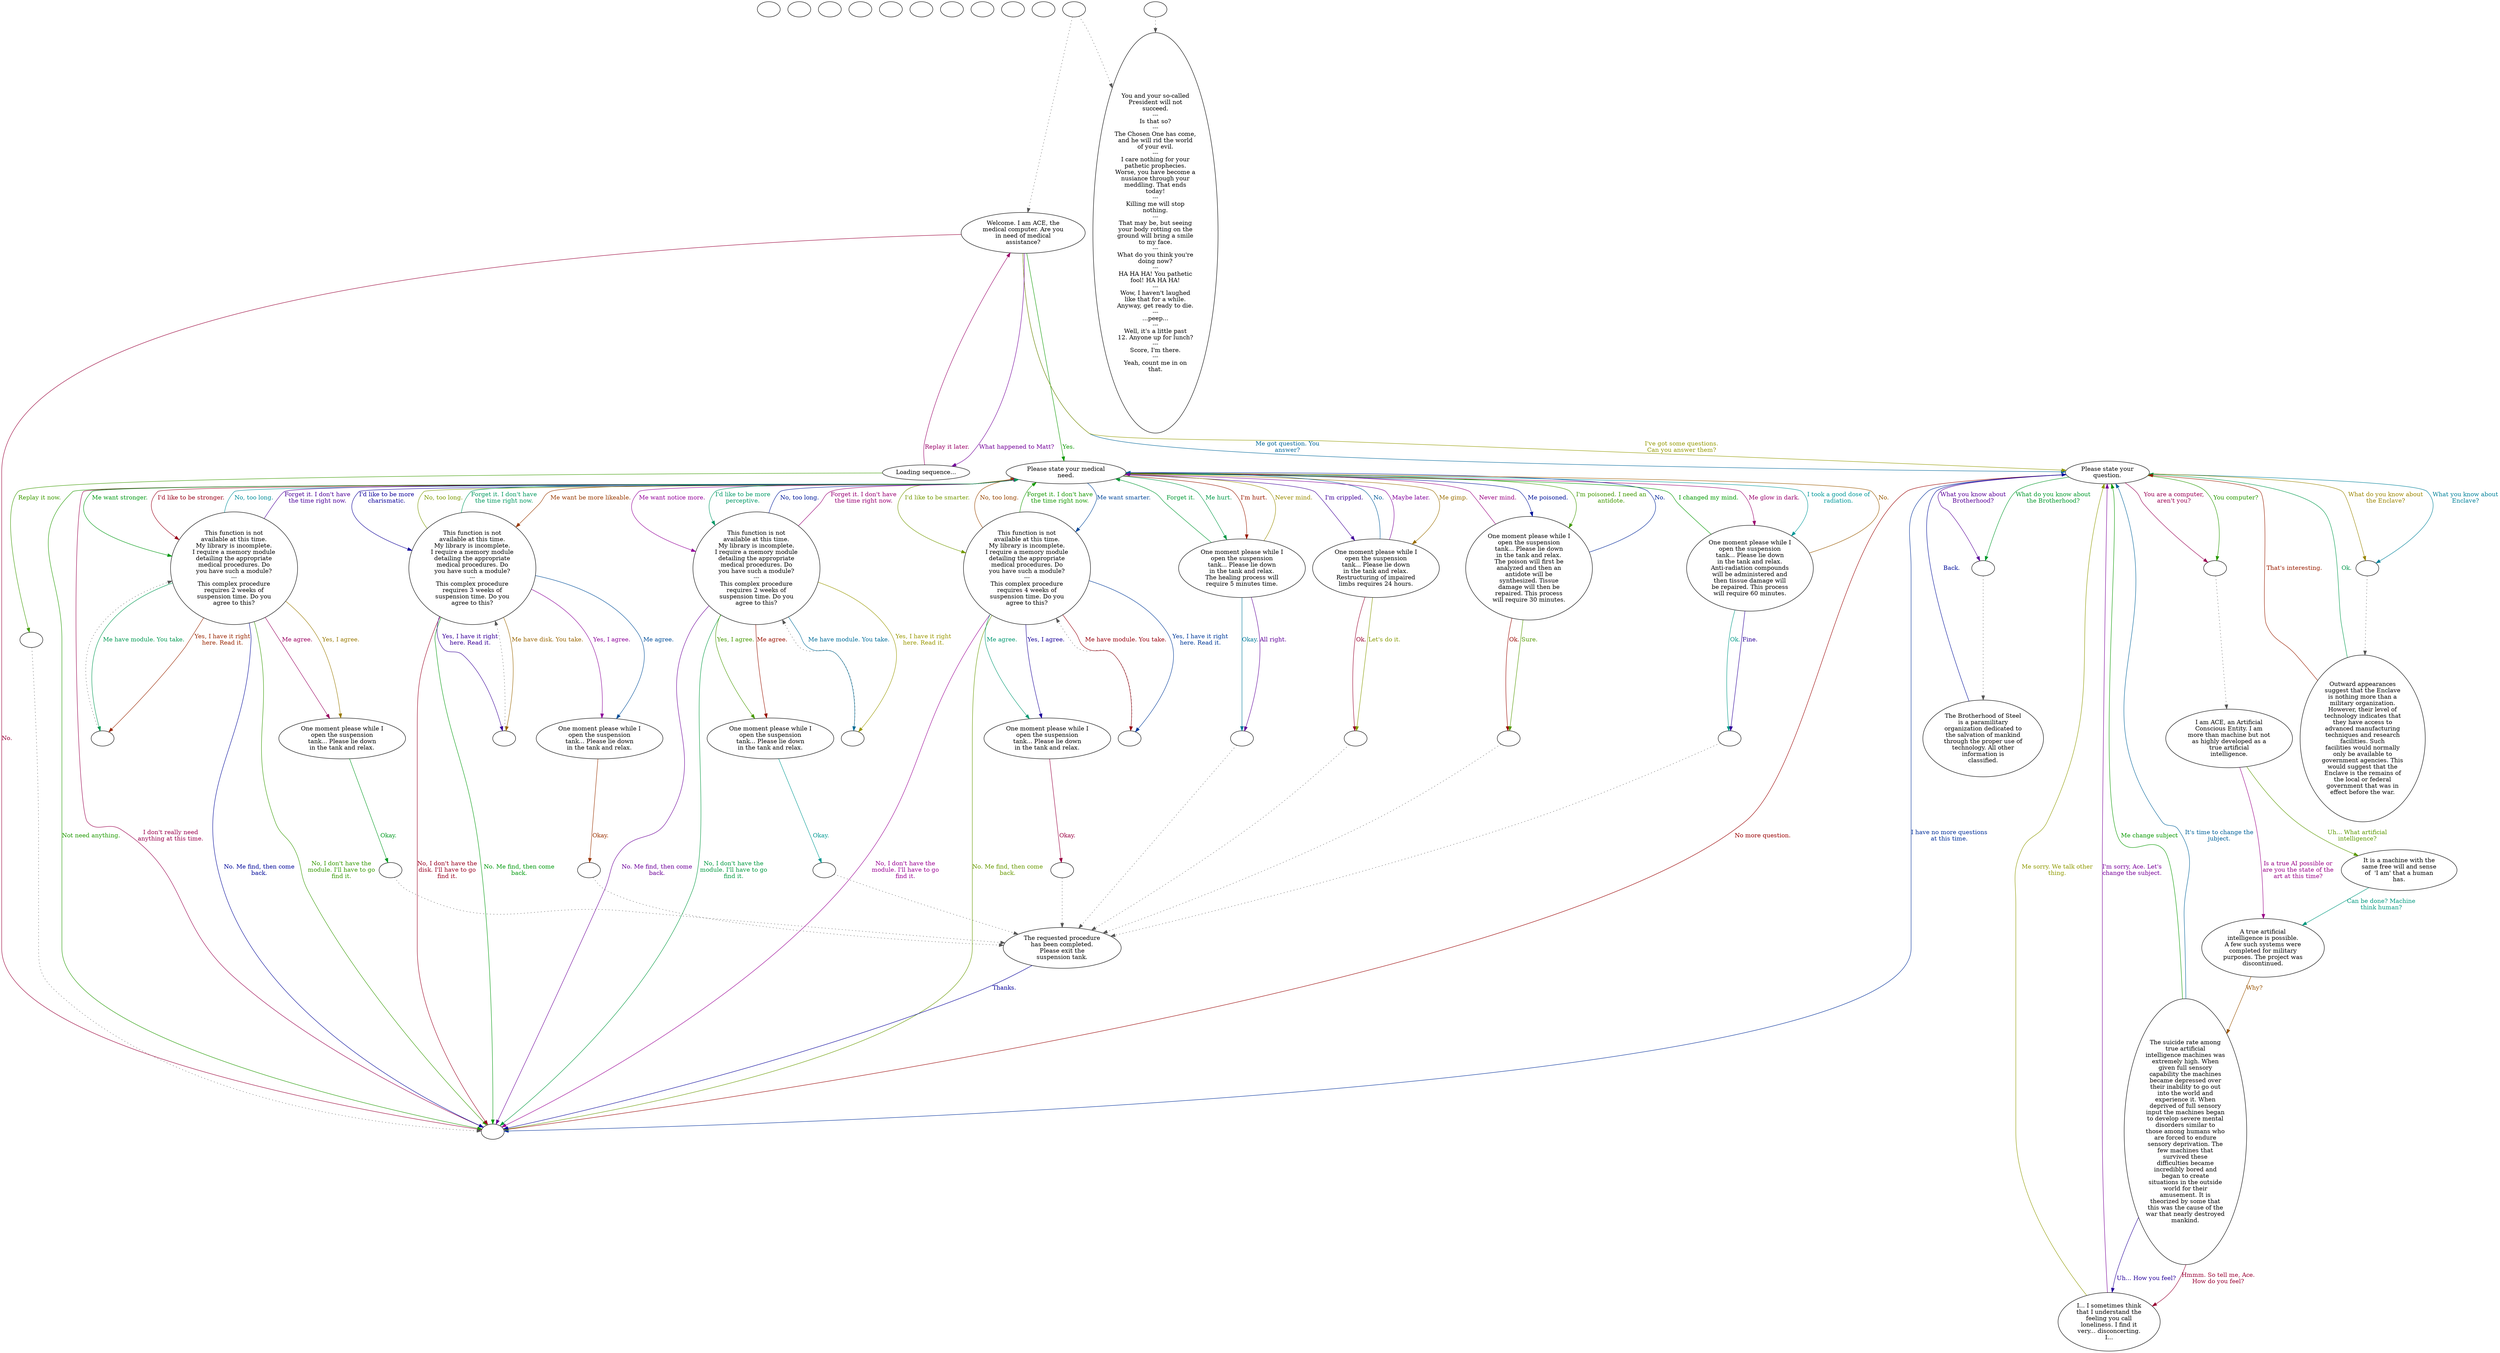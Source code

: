 digraph fsface {
  "checkPartyMembersNearDoor" [style=filled       fillcolor="#FFFFFF"       color="#000000"]
  "checkPartyMembersNearDoor" [label=""]
  "start" [style=filled       fillcolor="#FFFFFF"       color="#000000"]
  "start" [label=""]
  "use_p_proc" [style=filled       fillcolor="#FFFFFF"       color="#000000"]
  "use_p_proc" [label=""]
  "look_at_p_proc" [style=filled       fillcolor="#FFFFFF"       color="#000000"]
  "look_at_p_proc" [label=""]
  "description_p_proc" [style=filled       fillcolor="#FFFFFF"       color="#000000"]
  "description_p_proc" [label=""]
  "use_skill_on_p_proc" [style=filled       fillcolor="#FFFFFF"       color="#000000"]
  "use_skill_on_p_proc" [label=""]
  "use_obj_on_p_proc" [style=filled       fillcolor="#FFFFFF"       color="#000000"]
  "use_obj_on_p_proc" [label=""]
  "damage_p_proc" [style=filled       fillcolor="#FFFFFF"       color="#000000"]
  "damage_p_proc" [label=""]
  "map_enter_p_proc" [style=filled       fillcolor="#FFFFFF"       color="#000000"]
  "map_enter_p_proc" [label=""]
  "map_update_p_proc" [style=filled       fillcolor="#FFFFFF"       color="#000000"]
  "map_update_p_proc" [label=""]
  "talk_p_proc" [style=filled       fillcolor="#FFFFFF"       color="#000000"]
  "talk_p_proc" -> "Node001" [style=dotted color="#555555"]
  "talk_p_proc" -> "sequence" [style=dotted color="#555555"]
  "talk_p_proc" [label=""]
  "Node001" [style=filled       fillcolor="#FFFFFF"       color="#000000"]
  "Node001" [label="Welcome. I am ACE, the\nmedical computer. Are you\nin need of medical\nassistance?"]
  "Node001" -> "Node002" [label="Yes." color="#0C9900" fontcolor="#0C9900"]
  "Node001" -> "Node999" [label="No." color="#990039" fontcolor="#990039"]
  "Node001" -> "Node016" [label="Me got question. You\nanswer?" color="#006699" fontcolor="#006699"]
  "Node001" -> "Node016" [label="I've got some questions.\nCan you answer them?" color="#929900" fontcolor="#929900"]
  "Node001" -> "Node024" [label="What happened to Matt?" color="#730099" fontcolor="#730099"]
  "Node002" [style=filled       fillcolor="#FFFFFF"       color="#000000"]
  "Node002" [label="Please state your medical\nneed."]
  "Node002" -> "Node003" [label="Me hurt." color="#009946" fontcolor="#009946"]
  "Node002" -> "Node003" [label="I'm hurt." color="#991A00" fontcolor="#991A00"]
  "Node002" -> "Node004" [label="Me poisoned." color="#001399" fontcolor="#001399"]
  "Node002" -> "Node004" [label="I'm poisoned. I need an\nantidote." color="#409900" fontcolor="#409900"]
  "Node002" -> "Node005" [label="Me glow in dark." color="#99006C" fontcolor="#99006C"]
  "Node002" -> "Node005" [label="I took a good dose of\nradiation." color="#009999" fontcolor="#009999"]
  "Node002" -> "Node006" [label="Me gimp." color="#996D00" fontcolor="#996D00"]
  "Node002" -> "Node006" [label="I'm crippled." color="#400099" fontcolor="#400099"]
  "Node002" -> "Node007" [label="Me want stronger." color="#009913" fontcolor="#009913"]
  "Node002" -> "Node007" [label="I'd like to be stronger." color="#990019" fontcolor="#990019"]
  "Node002" -> "Node009" [label="Me want smarter." color="#004699" fontcolor="#004699"]
  "Node002" -> "Node009" [label="I'd like to be smarter." color="#739900" fontcolor="#739900"]
  "Node002" -> "Node011" [label="Me want notice more." color="#930099" fontcolor="#930099"]
  "Node002" -> "Node011" [label="I'd like to be more\nperceptive." color="#009966" fontcolor="#009966"]
  "Node002" -> "Node013" [label="Me want be more likeable." color="#993900" fontcolor="#993900"]
  "Node002" -> "Node013" [label="I'd like to be more\ncharismatic." color="#0D0099" fontcolor="#0D0099"]
  "Node002" -> "Node999" [label="Not need anything." color="#209900" fontcolor="#209900"]
  "Node002" -> "Node999" [label="I don't really need\nanything at this time." color="#99004D" fontcolor="#99004D"]
  "Node003" [style=filled       fillcolor="#FFFFFF"       color="#000000"]
  "Node003" [label="One moment please while I\nopen the suspension\ntank... Please lie down\nin the tank and relax.\nThe healing process will\nrequire 5 minutes time."]
  "Node003" -> "NodeHeal15" [label="Okay." color="#007999" fontcolor="#007999"]
  "Node003" -> "Node002" [label="Never mind." color="#998C00" fontcolor="#998C00"]
  "Node003" -> "NodeHeal15" [label="All right." color="#5F0099" fontcolor="#5F0099"]
  "Node003" -> "Node002" [label="Forget it." color="#009933" fontcolor="#009933"]
  "Node004" [style=filled       fillcolor="#FFFFFF"       color="#000000"]
  "Node004" [label="One moment please while I\nopen the suspension\ntank... Please lie down\nin the tank and relax.\nThe poison will first be\nanalyzed and then an\nantidote will be\nsynthesized. Tissue\ndamage will then be\nrepaired. This process\nwill require 30 minutes."]
  "Node004" -> "NodePois15" [label="Ok." color="#990600" fontcolor="#990600"]
  "Node004" -> "Node002" [label="No." color="#002699" fontcolor="#002699"]
  "Node004" -> "NodePois15" [label="Sure." color="#539900" fontcolor="#539900"]
  "Node004" -> "Node002" [label="Never mind." color="#990080" fontcolor="#990080"]
  "Node005" [style=filled       fillcolor="#FFFFFF"       color="#000000"]
  "Node005" [label="One moment please while I\nopen the suspension\ntank... Please lie down\nin the tank and relax.\nAnti-radiation compounds\nwill be administered and\nthen tissue damage will\nbe repaired. This process\nwill require 60 minutes."]
  "Node005" -> "NodeRad15" [label="Ok." color="#009986" fontcolor="#009986"]
  "Node005" -> "Node002" [label="No." color="#995900" fontcolor="#995900"]
  "Node005" -> "NodeRad15" [label="Fine." color="#2C0099" fontcolor="#2C0099"]
  "Node005" -> "Node002" [label="I changed my mind." color="#009900" fontcolor="#009900"]
  "Node006" [style=filled       fillcolor="#FFFFFF"       color="#000000"]
  "Node006" [label="One moment please while I\nopen the suspension\ntank... Please lie down\nin the tank and relax.\nRestructuring of impaired\nlimbs requires 24 hours."]
  "Node006" -> "NodeCrip15" [label="Ok." color="#99002D" fontcolor="#99002D"]
  "Node006" -> "Node002" [label="No." color="#005A99" fontcolor="#005A99"]
  "Node006" -> "NodeCrip15" [label="Let's do it." color="#869900" fontcolor="#869900"]
  "Node006" -> "Node002" [label="Maybe later." color="#7F0099" fontcolor="#7F0099"]
  "Node007" [style=filled       fillcolor="#FFFFFF"       color="#000000"]
  "Node007" [label="This function is not\navailable at this time.\nMy library is incomplete.\nI require a memory module\ndetailing the appropriate\nmedical procedures. Do\nyou have such a module?\n---\nThis complex procedure\nrequires 2 weeks of\nsuspension time. Do you\nagree to this?"]
  "Node007" -> "Node007s" [label="Me have module. You take." color="#009952" fontcolor="#009952"]
  "Node007" -> "Node007s" [label="Yes, I have it right\nhere. Read it." color="#992600" fontcolor="#992600"]
  "Node007" -> "Node999" [label="No. Me find, then come\nback." color="#000799" fontcolor="#000799"]
  "Node007" -> "Node999" [label="No, I don't have the\nmodule. I'll have to go\nfind it." color="#339900" fontcolor="#339900"]
  "Node007" -> "Node008" [label="Me agree." color="#990060" fontcolor="#990060"]
  "Node007" -> "Node002" [label="No, too long." color="#008D99" fontcolor="#008D99"]
  "Node007" -> "Node008" [label="Yes, I agree." color="#997900" fontcolor="#997900"]
  "Node007" -> "Node002" [label="Forget it. I don't have\nthe time right now." color="#4C0099" fontcolor="#4C0099"]
  "Node008" [style=filled       fillcolor="#FFFFFF"       color="#000000"]
  "Node008" [label="One moment please while I\nopen the suspension\ntank... Please lie down\nin the tank and relax."]
  "Node008" -> "NodeStr15" [label="Okay." color="#00991F" fontcolor="#00991F"]
  "Node009" [style=filled       fillcolor="#FFFFFF"       color="#000000"]
  "Node009" [label="This function is not\navailable at this time.\nMy library is incomplete.\nI require a memory module\ndetailing the appropriate\nmedical procedures. Do\nyou have such a module?\n---\nThis complex procedure\nrequires 4 weeks of\nsuspension time. Do you\nagree to this?"]
  "Node009" -> "Node009s" [label="Me have module. You take." color="#99000D" fontcolor="#99000D"]
  "Node009" -> "Node009s" [label="Yes, I have it right\nhere. Read it." color="#003A99" fontcolor="#003A99"]
  "Node009" -> "Node999" [label="No. Me find, then come\nback." color="#679900" fontcolor="#679900"]
  "Node009" -> "Node999" [label="No, I don't have the\nmodule. I'll have to go\nfind it." color="#990093" fontcolor="#990093"]
  "Node009" -> "Node010" [label="Me agree." color="#009972" fontcolor="#009972"]
  "Node009" -> "Node002" [label="No, too long." color="#994500" fontcolor="#994500"]
  "Node009" -> "Node010" [label="Yes, I agree." color="#190099" fontcolor="#190099"]
  "Node009" -> "Node002" [label="Forget it. I don't have\nthe time right now." color="#149900" fontcolor="#149900"]
  "Node010" [style=filled       fillcolor="#FFFFFF"       color="#000000"]
  "Node010" [label="One moment please while I\nopen the suspension\ntank... Please lie down\nin the tank and relax."]
  "Node010" -> "NodeInt15" [label="Okay." color="#990041" fontcolor="#990041"]
  "Node011" [style=filled       fillcolor="#FFFFFF"       color="#000000"]
  "Node011" [label="This function is not\navailable at this time.\nMy library is incomplete.\nI require a memory module\ndetailing the appropriate\nmedical procedures. Do\nyou have such a module?\n---\nThis complex procedure\nrequires 2 weeks of\nsuspension time. Do you\nagree to this?"]
  "Node011" -> "Node011s" [label="Me have module. You take." color="#006D99" fontcolor="#006D99"]
  "Node011" -> "Node011s" [label="Yes, I have it right\nhere. Read it." color="#999800" fontcolor="#999800"]
  "Node011" -> "Node999" [label="No. Me find, then come\nback." color="#6C0099" fontcolor="#6C0099"]
  "Node011" -> "Node999" [label="No, I don't have the\nmodule. I'll have to go\nfind it." color="#00993F" fontcolor="#00993F"]
  "Node011" -> "Node012" [label="Me agree." color="#991200" fontcolor="#991200"]
  "Node011" -> "Node002" [label="No, too long." color="#001A99" fontcolor="#001A99"]
  "Node011" -> "Node012" [label="Yes, I agree." color="#479900" fontcolor="#479900"]
  "Node011" -> "Node002" [label="Forget it. I don't have\nthe time right now." color="#990074" fontcolor="#990074"]
  "Node012" [style=filled       fillcolor="#FFFFFF"       color="#000000"]
  "Node012" [label="One moment please while I\nopen the suspension\ntank... Please lie down\nin the tank and relax."]
  "Node012" -> "NodePer15" [label="Okay." color="#009992" fontcolor="#009992"]
  "Node013" [style=filled       fillcolor="#FFFFFF"       color="#000000"]
  "Node013" [label="This function is not\navailable at this time.\nMy library is incomplete.\nI require a memory module\ndetailing the appropriate\nmedical procedures. Do\nyou have such a module?\n---\nThis complex procedure\nrequires 3 weeks of\nsuspension time. Do you\nagree to this?"]
  "Node013" -> "Node013s" [label="Me have disk. You take." color="#996500" fontcolor="#996500"]
  "Node013" -> "Node013s" [label="Yes, I have it right\nhere. Read it." color="#380099" fontcolor="#380099"]
  "Node013" -> "Node999" [label="No. Me find, then come\nback." color="#00990C" fontcolor="#00990C"]
  "Node013" -> "Node999" [label="No, I don't have the\ndisk. I'll have to go\nfind it." color="#990021" fontcolor="#990021"]
  "Node013" -> "Node014" [label="Me agree." color="#004E99" fontcolor="#004E99"]
  "Node013" -> "Node002" [label="No, too long." color="#7A9900" fontcolor="#7A9900"]
  "Node013" -> "Node014" [label="Yes, I agree." color="#8B0099" fontcolor="#8B0099"]
  "Node013" -> "Node002" [label="Forget it. I don't have\nthe time right now." color="#00995F" fontcolor="#00995F"]
  "Node014" [style=filled       fillcolor="#FFFFFF"       color="#000000"]
  "Node014" [label="One moment please while I\nopen the suspension\ntank... Please lie down\nin the tank and relax."]
  "Node014" -> "NodeChr15" [label="Okay." color="#993200" fontcolor="#993200"]
  "Node015" [style=filled       fillcolor="#FFFFFF"       color="#000000"]
  "Node015" [label="The requested procedure\nhas been completed.\nPlease exit the\nsuspension tank."]
  "Node015" -> "Node999" [label="Thanks." color="#050099" fontcolor="#050099"]
  "Node016" [style=filled       fillcolor="#FFFFFF"       color="#000000"]
  "Node016" [label="Please state your\nquestion."]
  "Node016" -> "Node017a" [label="You computer?" color="#279900" fontcolor="#279900"]
  "Node016" -> "Node017a" [label="You are a computer,\naren't you?" color="#990054" fontcolor="#990054"]
  "Node016" -> "Node022a" [label="What you know about\nEnclave?" color="#008199" fontcolor="#008199"]
  "Node016" -> "Node022a" [label="What do you know about\nthe Enclave?" color="#998500" fontcolor="#998500"]
  "Node016" -> "Node023a" [label="What you know about\nBrotherhood?" color="#580099" fontcolor="#580099"]
  "Node016" -> "Node023a" [label="What do you know about\nthe Brotherhood?" color="#00992B" fontcolor="#00992B"]
  "Node016" -> "Node999" [label="No more question." color="#990001" fontcolor="#990001"]
  "Node016" -> "Node999" [label="I have no more questions\nat this time." color="#002E99" fontcolor="#002E99"]
  "Node017" [style=filled       fillcolor="#FFFFFF"       color="#000000"]
  "Node017" [label="I am ACE, an Artificial\nConscious Entity. I am\nmore than machine but not\nas highly developed as a\ntrue artificial\nintelligence."]
  "Node017" -> "Node018" [label="Uh... What artificial\nintelligence?" color="#5B9900" fontcolor="#5B9900"]
  "Node017" -> "Node019" [label="Is a true AI possible or\nare you the state of the\nart at this time?" color="#990087" fontcolor="#990087"]
  "Node018" [style=filled       fillcolor="#FFFFFF"       color="#000000"]
  "Node018" [label="It is a machine with the\nsame free will and sense\nof  'I am' that a human\nhas."]
  "Node018" -> "Node019" [label="Can be done? Machine\nthink human?" color="#00997E" fontcolor="#00997E"]
  "Node019" [style=filled       fillcolor="#FFFFFF"       color="#000000"]
  "Node019" [label="A true artificial\nintelligence is possible.\nA few such systems were\ncompleted for military\npurposes. The project was\ndiscontinued."]
  "Node019" -> "Node020" [label="Why?" color="#995200" fontcolor="#995200"]
  "Node020" [style=filled       fillcolor="#FFFFFF"       color="#000000"]
  "Node020" [label="The suicide rate among\ntrue artificial\nintelligence machines was\nextremely high. When\ngiven full sensory\ncapability the machines\nbecame depressed over\ntheir inability to go out\ninto the world and\nexperience it. When\ndeprived of full sensory\ninput the machines began\nto develop severe mental\ndisorders similar to\nthose among humans who\nare forced to endure\nsensory deprivation. The\nfew machines that\nsurvived these\ndifficulties became\nincredibly bored and\nbegan to create\nsituations in the outside\nworld for their\namusement. It is\ntheorized by some that\nthis was the cause of the\nwar that nearly destroyed\nmankind."]
  "Node020" -> "Node021" [label="Uh... How you feel?" color="#250099" fontcolor="#250099"]
  "Node020" -> "Node016" [label="Me change subject" color="#089900" fontcolor="#089900"]
  "Node020" -> "Node021" [label="Hmmm. So tell me, Ace.\nHow do you feel?" color="#990034" fontcolor="#990034"]
  "Node020" -> "Node016" [label="It's time to change the\njubject." color="#006199" fontcolor="#006199"]
  "Node021" [style=filled       fillcolor="#FFFFFF"       color="#000000"]
  "Node021" [label="I... I sometimes think\nthat I understand the\nfeeling you call\nloneliness. I find it\nvery... disconcerting.\nI..."]
  "Node021" -> "Node016" [label="Me sorry. We talk other\nthing." color="#8E9900" fontcolor="#8E9900"]
  "Node021" -> "Node016" [label="I'm sorry, Ace. Let's\nchange the subject." color="#780099" fontcolor="#780099"]
  "Node022" [style=filled       fillcolor="#FFFFFF"       color="#000000"]
  "Node022" [label="Outward appearances\nsuggest that the Enclave\nis nothing more than a\nmilitary organization.\nHowever, their level of\ntechnology indicates that\nthey have access to\nadvanced manufacturing\ntechniques and research\nfacilities. Such\nfacilities would normally\nonly be available to\ngovernment agencies. This\nwould suggest that the\nEnclave is the remains of\nthe local or federal\ngovernment that was in\neffect before the war."]
  "Node022" -> "Node016" [label="Ok." color="#00994B" fontcolor="#00994B"]
  "Node022" -> "Node016" [label="That's interesting." color="#991E00" fontcolor="#991E00"]
  "Node023" [style=filled       fillcolor="#FFFFFF"       color="#000000"]
  "Node023" [label="The Brotherhood of Steel\nis a paramilitary\norganization dedicated to\nthe salvation of mankind\nthrough the proper use of\ntechnology. All other\ninformation is\nclassified."]
  "Node023" -> "Node016" [label="Back." color="#000E99" fontcolor="#000E99"]
  "Node024" [style=filled       fillcolor="#FFFFFF"       color="#000000"]
  "Node024" [label="Loading sequence..."]
  "Node024" -> "NodeSequence" [label="Replay it now." color="#3B9900" fontcolor="#3B9900"]
  "Node024" -> "Node001" [label="Replay it later." color="#990068" fontcolor="#990068"]
  "sequence" [style=filled       fillcolor="#FFFFFF"       color="#000000"]
  "sequence" [label="You and your so-called\nPresident will not\nsucceed.\n---\nIs that so?\n---\nThe Chosen One has come,\nand he will rid the world\nof your evil.\n---\nI care nothing for your\npathetic prophecies.\nWorse, you have become a\nnusiance through your\nmeddling. That ends\ntoday!\n---\nKilling me will stop\nnothing.\n---\nThat may be, but seeing\nyour body rotting on the\nground will bring a smile\nto my face.\n---\nWhat do you think you're\ndoing now?\n---\nHA HA HA! You pathetic\nfool! HA HA HA!\n---\nWow, I haven't laughed\nlike that for a while.\nAnyway, get ready to die.\n---\n...peep...\n---\nWell, it's a little past\n12. Anyone up for lunch?\n---\nScore, I'm there.\n---\nYeah, count me in on\nthat."]
  "timed_event_p_proc" [style=filled       fillcolor="#FFFFFF"       color="#000000"]
  "timed_event_p_proc" -> "sequence" [style=dotted color="#555555"]
  "timed_event_p_proc" [label=""]
  "Node999" [style=filled       fillcolor="#FFFFFF"       color="#000000"]
  "Node999" [label=""]
  "NodeHeal15" [style=filled       fillcolor="#FFFFFF"       color="#000000"]
  "NodeHeal15" -> "Node015" [style=dotted color="#555555"]
  "NodeHeal15" [label=""]
  "NodePois15" [style=filled       fillcolor="#FFFFFF"       color="#000000"]
  "NodePois15" -> "Node015" [style=dotted color="#555555"]
  "NodePois15" [label=""]
  "NodeRad15" [style=filled       fillcolor="#FFFFFF"       color="#000000"]
  "NodeRad15" -> "Node015" [style=dotted color="#555555"]
  "NodeRad15" [label=""]
  "NodeCrip15" [style=filled       fillcolor="#FFFFFF"       color="#000000"]
  "NodeCrip15" -> "Node015" [style=dotted color="#555555"]
  "NodeCrip15" [label=""]
  "NodeStr15" [style=filled       fillcolor="#FFFFFF"       color="#000000"]
  "NodeStr15" -> "Node015" [style=dotted color="#555555"]
  "NodeStr15" [label=""]
  "NodeInt15" [style=filled       fillcolor="#FFFFFF"       color="#000000"]
  "NodeInt15" -> "Node015" [style=dotted color="#555555"]
  "NodeInt15" [label=""]
  "NodePer15" [style=filled       fillcolor="#FFFFFF"       color="#000000"]
  "NodePer15" -> "Node015" [style=dotted color="#555555"]
  "NodePer15" [label=""]
  "NodeChr15" [style=filled       fillcolor="#FFFFFF"       color="#000000"]
  "NodeChr15" -> "Node015" [style=dotted color="#555555"]
  "NodeChr15" [label=""]
  "Node007s" [style=filled       fillcolor="#FFFFFF"       color="#000000"]
  "Node007s" -> "Node007" [style=dotted color="#555555"]
  "Node007s" [label=""]
  "Node009s" [style=filled       fillcolor="#FFFFFF"       color="#000000"]
  "Node009s" -> "Node009" [style=dotted color="#555555"]
  "Node009s" [label=""]
  "Node011s" [style=filled       fillcolor="#FFFFFF"       color="#000000"]
  "Node011s" -> "Node011" [style=dotted color="#555555"]
  "Node011s" [label=""]
  "Node013s" [style=filled       fillcolor="#FFFFFF"       color="#000000"]
  "Node013s" -> "Node013" [style=dotted color="#555555"]
  "Node013s" [label=""]
  "Node017a" [style=filled       fillcolor="#FFFFFF"       color="#000000"]
  "Node017a" -> "Node017" [style=dotted color="#555555"]
  "Node017a" [label=""]
  "Node022a" [style=filled       fillcolor="#FFFFFF"       color="#000000"]
  "Node022a" -> "Node022" [style=dotted color="#555555"]
  "Node022a" [label=""]
  "Node023a" [style=filled       fillcolor="#FFFFFF"       color="#000000"]
  "Node023a" -> "Node023" [style=dotted color="#555555"]
  "Node023a" [label=""]
  "NodeSequence" [style=filled       fillcolor="#FFFFFF"       color="#000000"]
  "NodeSequence" -> "Node999" [style=dotted color="#555555"]
  "NodeSequence" [label=""]
}